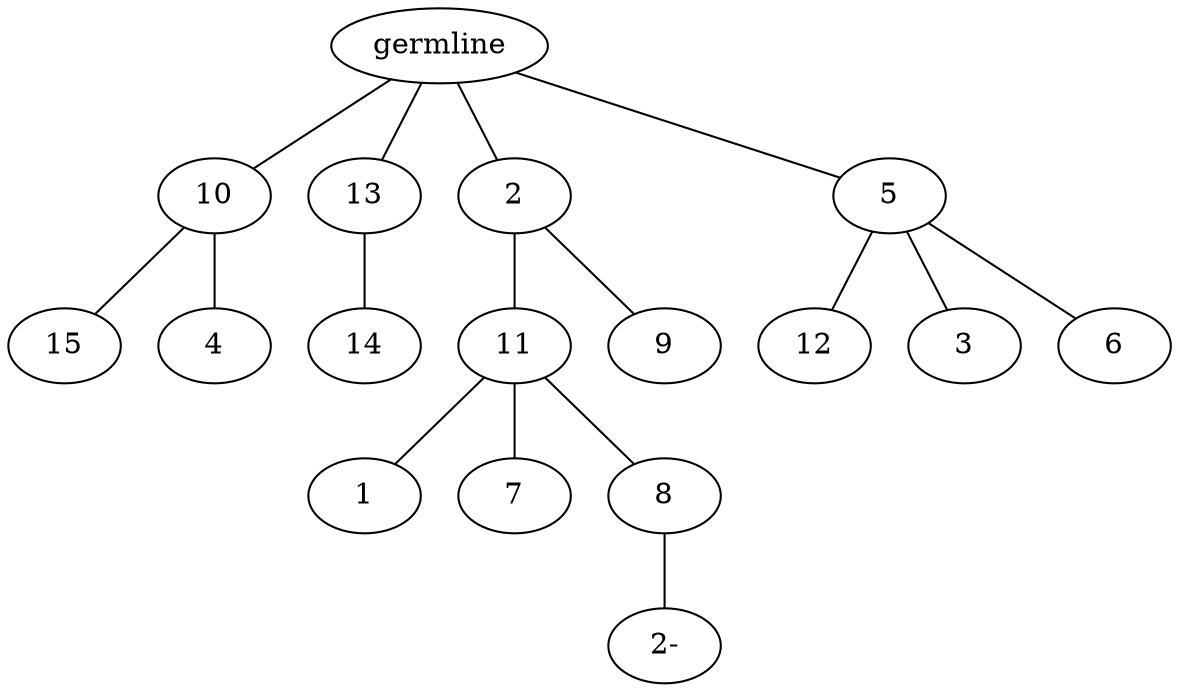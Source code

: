 graph tree {
    "140280938174976" [label="germline"];
    "140280938175600" [label="10"];
    "140280938175024" [label="15"];
    "140280938174832" [label="4"];
    "140280938175504" [label="13"];
    "140280938174928" [label="14"];
    "140280938173728" [label="2"];
    "140280938175792" [label="11"];
    "140280938175072" [label="1"];
    "140280938175744" [label="7"];
    "140280938175984" [label="8"];
    "140280938174640" [label="2-"];
    "140280938174784" [label="9"];
    "140280938175120" [label="5"];
    "140280938175840" [label="12"];
    "140280938176080" [label="3"];
    "140280938175936" [label="6"];
    "140280938174976" -- "140280938175600";
    "140280938174976" -- "140280938175504";
    "140280938174976" -- "140280938173728";
    "140280938174976" -- "140280938175120";
    "140280938175600" -- "140280938175024";
    "140280938175600" -- "140280938174832";
    "140280938175504" -- "140280938174928";
    "140280938173728" -- "140280938175792";
    "140280938173728" -- "140280938174784";
    "140280938175792" -- "140280938175072";
    "140280938175792" -- "140280938175744";
    "140280938175792" -- "140280938175984";
    "140280938175984" -- "140280938174640";
    "140280938175120" -- "140280938175840";
    "140280938175120" -- "140280938176080";
    "140280938175120" -- "140280938175936";
}
